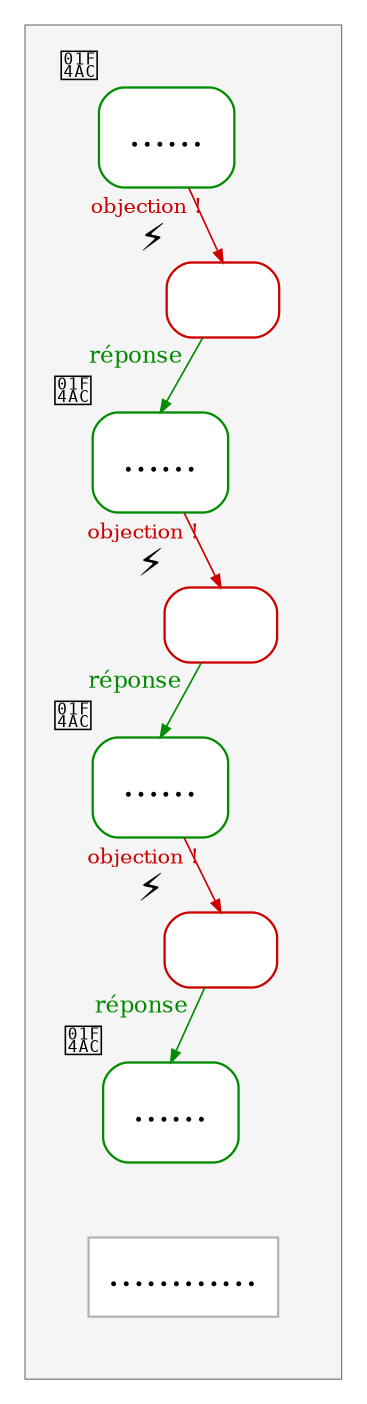 digraph G {
// Template : debating
// Usage : 
splines=polyline
ranksep=0.5

//node[shape=circle,style=filled, fillcolor=white,penwidth=0.3]
node[shape=box,style="filled,rounded", fillcolor=white,penwidth=1.1,fontsize=18,margin=0.2]

subgraph cluster_0 {
style="filled"
color=grey40
penwidth=0.5
fillcolor=grey96
margin=30


node[color=green4,xlabel=<<font point-size="15">💬</font>>]
a1[label="……"]
a2[label="……"]
a3[label="……"]
a4[label="……"]

node[color=red3,xlabel="⚡"]
o1[label=""]
o2[label=""]
o3[label=""]

edge[penwidth=0.8,arrowsize=0.6]

edge[color=red3,headport=w,style=invis]
a1->o1
a2->o2
a3->o3

edge[color=green4,headport=e]
o1->a2
o2->a3
o3->a4

edge[color=red3,constraint=false,style=vis,headport=n,xlabel=<<font point-size="10" color="red3">objection !</font>>]
a1->o1
a2->o2
a3->o3

edge[color=green4,constraint=false,style=vis,headport=n,xlabel=<<font point-size="11" color="green4">réponse</font>>]
o1->a2
o2->a3
o3->a4



node[style="filled",fillcolor=white,color=grey70, margin=0.12,xlabel=""]
a4->c1[constraint=true,color=black,xlabel="",tailport=s,headport=n,minlen=1,style=invis]
c1[label="…………"]

}
}
